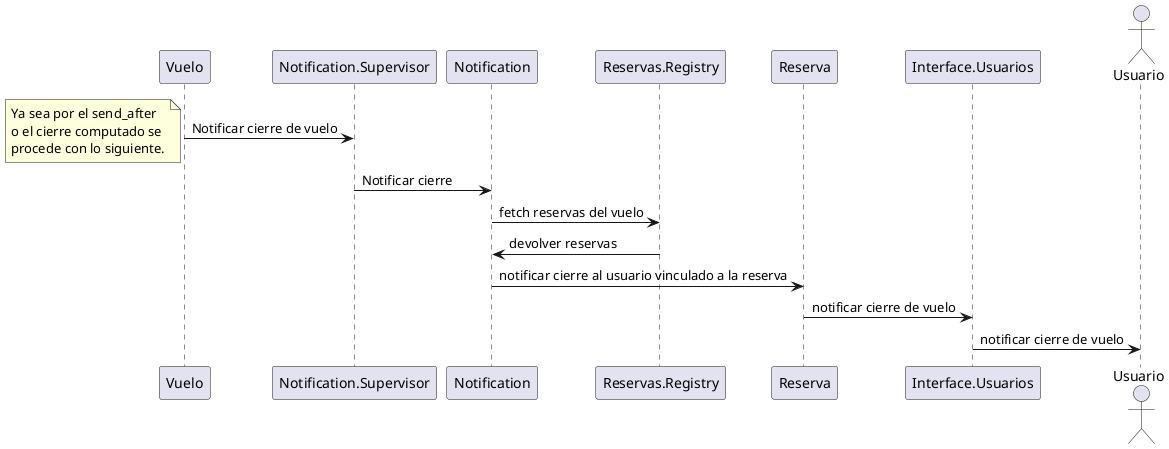 @startuml Secuencia Cierre de vuelo

participant Vuelo
participant Notification.Supervisor
participant Notification
participant Reservas.Registry
participant Reserva
participant Interface.Usuarios
actor Usuario

Vuelo -> Notification.Supervisor: Notificar cierre de vuelo
note left: Ya sea por el send_after \no el cierre computado se \nprocede con lo siguiente.
Notification.Supervisor -> Notification: Notificar cierre
Notification -> Reservas.Registry: fetch reservas del vuelo
Reservas.Registry -> Notification: devolver reservas
Notification -> Reserva: notificar cierre al usuario vinculado a la reserva
Reserva -> Interface.Usuarios: notificar cierre de vuelo
Interface.Usuarios -> Usuario: notificar cierre de vuelo

@enduml
